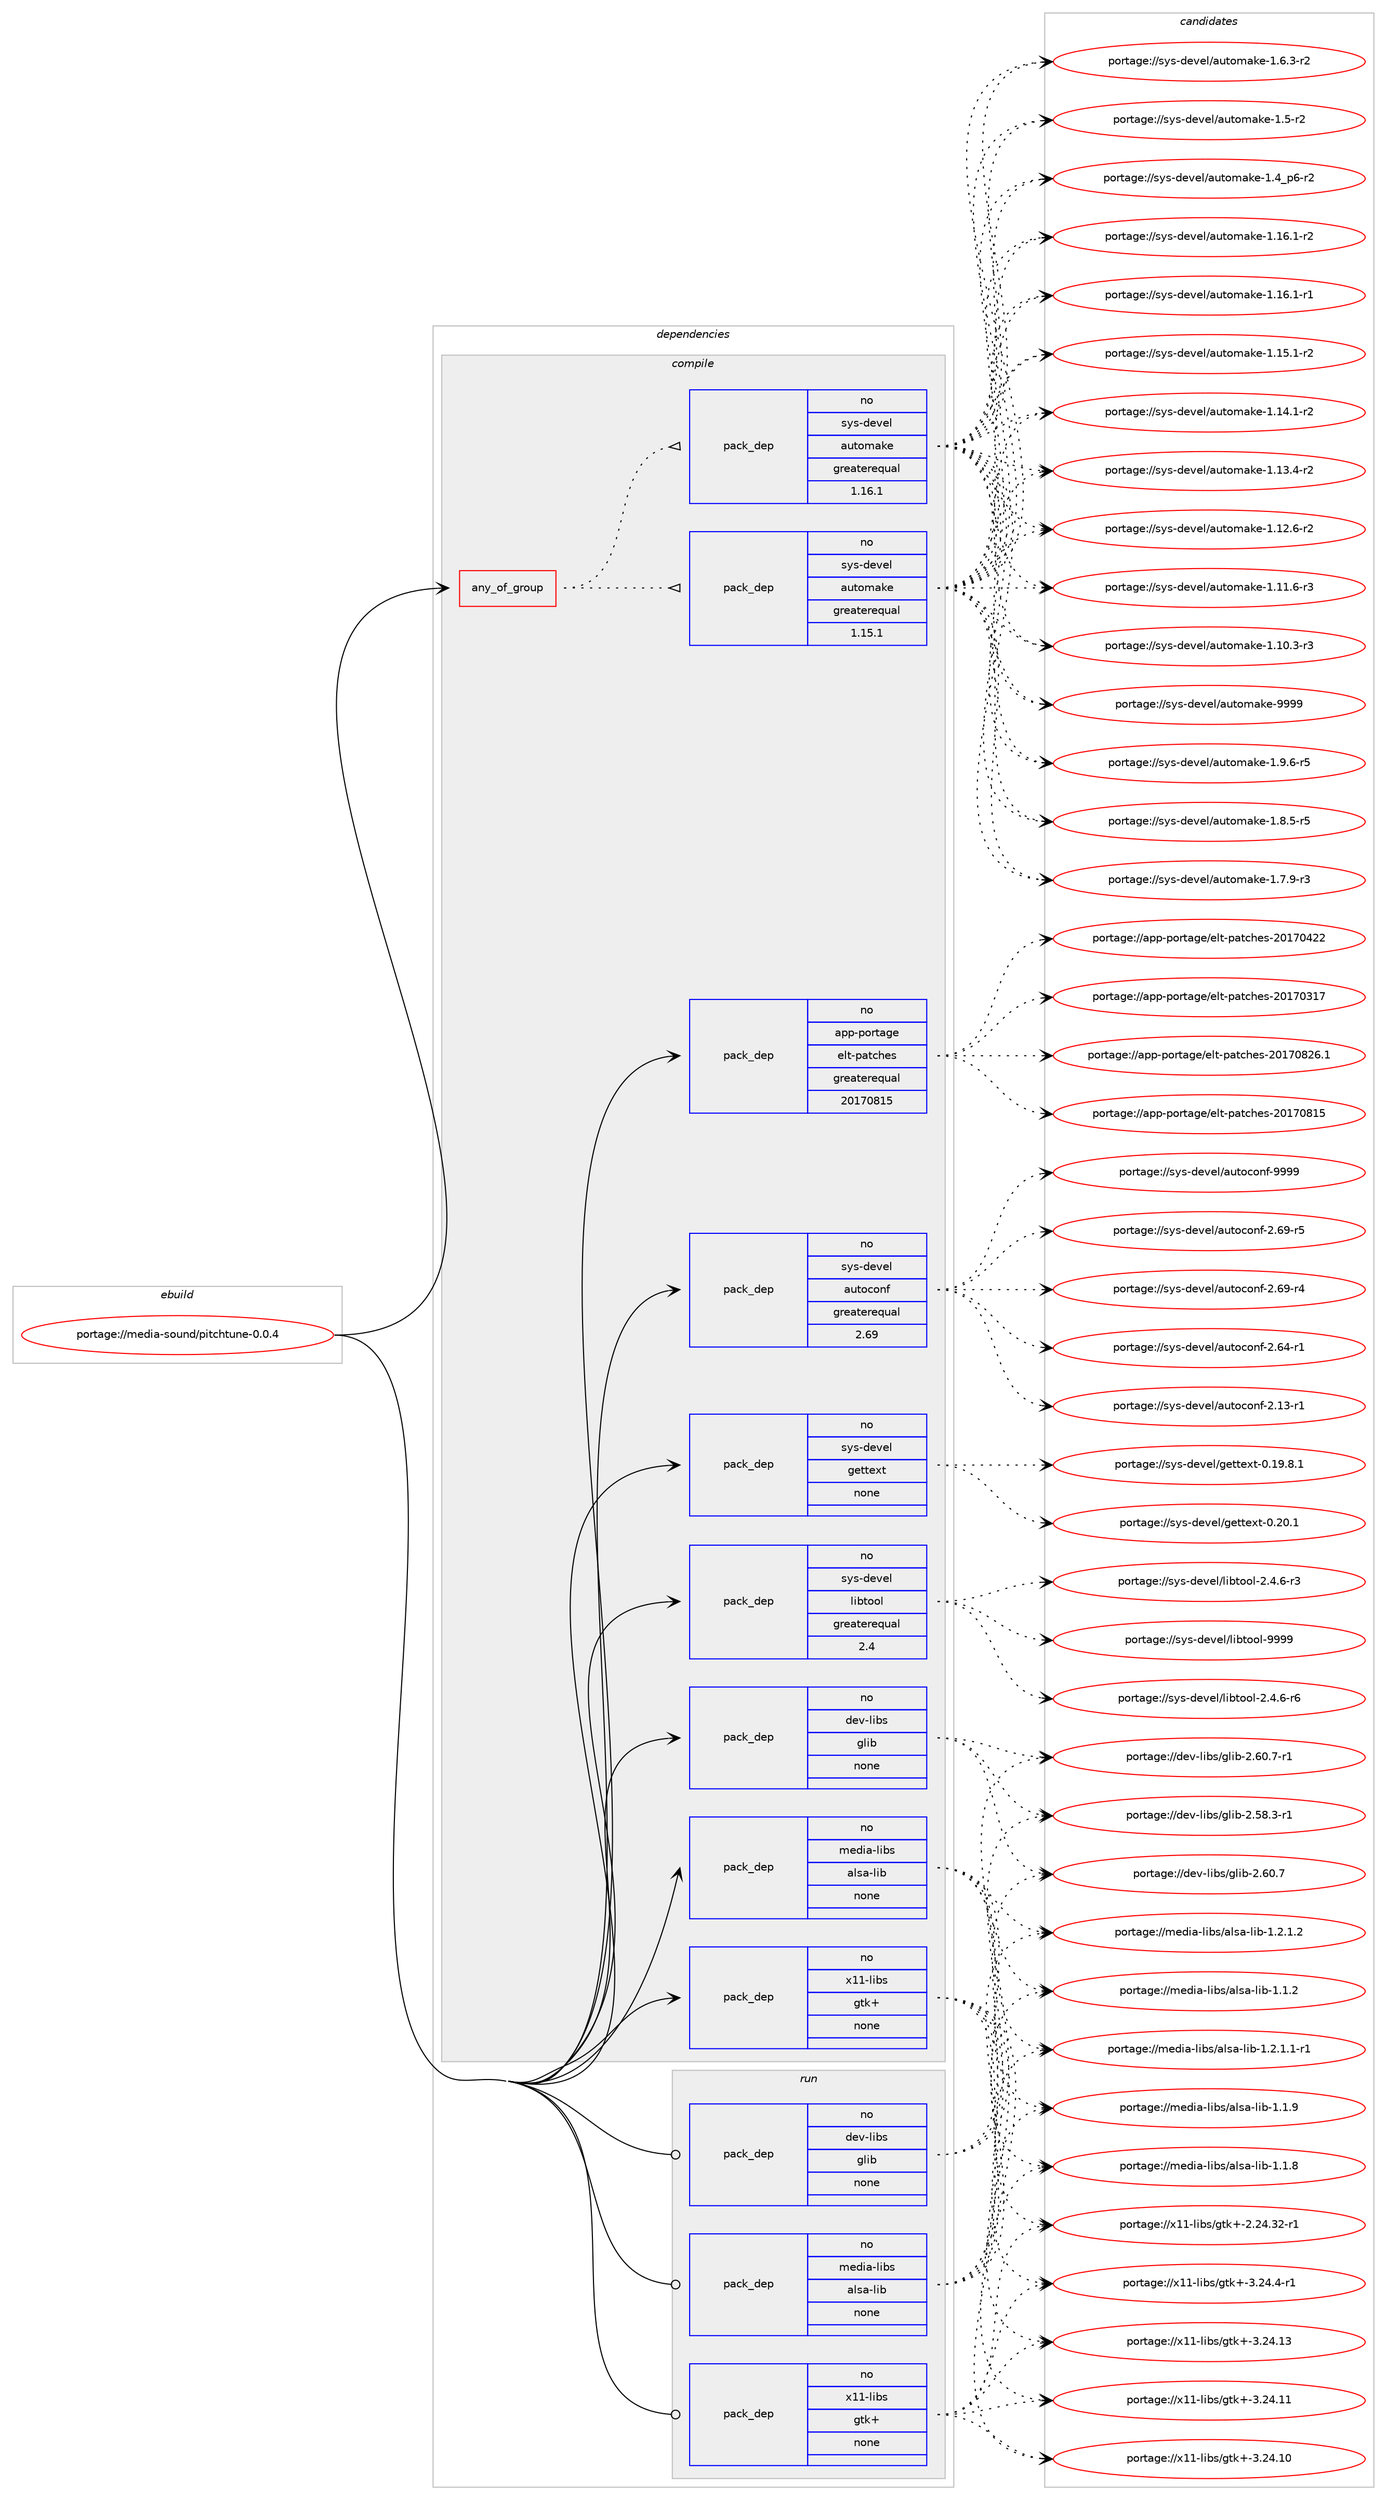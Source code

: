 digraph prolog {

# *************
# Graph options
# *************

newrank=true;
concentrate=true;
compound=true;
graph [rankdir=LR,fontname=Helvetica,fontsize=10,ranksep=1.5];#, ranksep=2.5, nodesep=0.2];
edge  [arrowhead=vee];
node  [fontname=Helvetica,fontsize=10];

# **********
# The ebuild
# **********

subgraph cluster_leftcol {
color=gray;
label=<<i>ebuild</i>>;
id [label="portage://media-sound/pitchtune-0.0.4", color=red, width=4, href="../media-sound/pitchtune-0.0.4.svg"];
}

# ****************
# The dependencies
# ****************

subgraph cluster_midcol {
color=gray;
label=<<i>dependencies</i>>;
subgraph cluster_compile {
fillcolor="#eeeeee";
style=filled;
label=<<i>compile</i>>;
subgraph any2760 {
dependency188315 [label=<<TABLE BORDER="0" CELLBORDER="1" CELLSPACING="0" CELLPADDING="4"><TR><TD CELLPADDING="10">any_of_group</TD></TR></TABLE>>, shape=none, color=red];subgraph pack142861 {
dependency188316 [label=<<TABLE BORDER="0" CELLBORDER="1" CELLSPACING="0" CELLPADDING="4" WIDTH="220"><TR><TD ROWSPAN="6" CELLPADDING="30">pack_dep</TD></TR><TR><TD WIDTH="110">no</TD></TR><TR><TD>sys-devel</TD></TR><TR><TD>automake</TD></TR><TR><TD>greaterequal</TD></TR><TR><TD>1.16.1</TD></TR></TABLE>>, shape=none, color=blue];
}
dependency188315:e -> dependency188316:w [weight=20,style="dotted",arrowhead="oinv"];
subgraph pack142862 {
dependency188317 [label=<<TABLE BORDER="0" CELLBORDER="1" CELLSPACING="0" CELLPADDING="4" WIDTH="220"><TR><TD ROWSPAN="6" CELLPADDING="30">pack_dep</TD></TR><TR><TD WIDTH="110">no</TD></TR><TR><TD>sys-devel</TD></TR><TR><TD>automake</TD></TR><TR><TD>greaterequal</TD></TR><TR><TD>1.15.1</TD></TR></TABLE>>, shape=none, color=blue];
}
dependency188315:e -> dependency188317:w [weight=20,style="dotted",arrowhead="oinv"];
}
id:e -> dependency188315:w [weight=20,style="solid",arrowhead="vee"];
subgraph pack142863 {
dependency188318 [label=<<TABLE BORDER="0" CELLBORDER="1" CELLSPACING="0" CELLPADDING="4" WIDTH="220"><TR><TD ROWSPAN="6" CELLPADDING="30">pack_dep</TD></TR><TR><TD WIDTH="110">no</TD></TR><TR><TD>app-portage</TD></TR><TR><TD>elt-patches</TD></TR><TR><TD>greaterequal</TD></TR><TR><TD>20170815</TD></TR></TABLE>>, shape=none, color=blue];
}
id:e -> dependency188318:w [weight=20,style="solid",arrowhead="vee"];
subgraph pack142864 {
dependency188319 [label=<<TABLE BORDER="0" CELLBORDER="1" CELLSPACING="0" CELLPADDING="4" WIDTH="220"><TR><TD ROWSPAN="6" CELLPADDING="30">pack_dep</TD></TR><TR><TD WIDTH="110">no</TD></TR><TR><TD>dev-libs</TD></TR><TR><TD>glib</TD></TR><TR><TD>none</TD></TR><TR><TD></TD></TR></TABLE>>, shape=none, color=blue];
}
id:e -> dependency188319:w [weight=20,style="solid",arrowhead="vee"];
subgraph pack142865 {
dependency188320 [label=<<TABLE BORDER="0" CELLBORDER="1" CELLSPACING="0" CELLPADDING="4" WIDTH="220"><TR><TD ROWSPAN="6" CELLPADDING="30">pack_dep</TD></TR><TR><TD WIDTH="110">no</TD></TR><TR><TD>media-libs</TD></TR><TR><TD>alsa-lib</TD></TR><TR><TD>none</TD></TR><TR><TD></TD></TR></TABLE>>, shape=none, color=blue];
}
id:e -> dependency188320:w [weight=20,style="solid",arrowhead="vee"];
subgraph pack142866 {
dependency188321 [label=<<TABLE BORDER="0" CELLBORDER="1" CELLSPACING="0" CELLPADDING="4" WIDTH="220"><TR><TD ROWSPAN="6" CELLPADDING="30">pack_dep</TD></TR><TR><TD WIDTH="110">no</TD></TR><TR><TD>sys-devel</TD></TR><TR><TD>autoconf</TD></TR><TR><TD>greaterequal</TD></TR><TR><TD>2.69</TD></TR></TABLE>>, shape=none, color=blue];
}
id:e -> dependency188321:w [weight=20,style="solid",arrowhead="vee"];
subgraph pack142867 {
dependency188322 [label=<<TABLE BORDER="0" CELLBORDER="1" CELLSPACING="0" CELLPADDING="4" WIDTH="220"><TR><TD ROWSPAN="6" CELLPADDING="30">pack_dep</TD></TR><TR><TD WIDTH="110">no</TD></TR><TR><TD>sys-devel</TD></TR><TR><TD>gettext</TD></TR><TR><TD>none</TD></TR><TR><TD></TD></TR></TABLE>>, shape=none, color=blue];
}
id:e -> dependency188322:w [weight=20,style="solid",arrowhead="vee"];
subgraph pack142868 {
dependency188323 [label=<<TABLE BORDER="0" CELLBORDER="1" CELLSPACING="0" CELLPADDING="4" WIDTH="220"><TR><TD ROWSPAN="6" CELLPADDING="30">pack_dep</TD></TR><TR><TD WIDTH="110">no</TD></TR><TR><TD>sys-devel</TD></TR><TR><TD>libtool</TD></TR><TR><TD>greaterequal</TD></TR><TR><TD>2.4</TD></TR></TABLE>>, shape=none, color=blue];
}
id:e -> dependency188323:w [weight=20,style="solid",arrowhead="vee"];
subgraph pack142869 {
dependency188324 [label=<<TABLE BORDER="0" CELLBORDER="1" CELLSPACING="0" CELLPADDING="4" WIDTH="220"><TR><TD ROWSPAN="6" CELLPADDING="30">pack_dep</TD></TR><TR><TD WIDTH="110">no</TD></TR><TR><TD>x11-libs</TD></TR><TR><TD>gtk+</TD></TR><TR><TD>none</TD></TR><TR><TD></TD></TR></TABLE>>, shape=none, color=blue];
}
id:e -> dependency188324:w [weight=20,style="solid",arrowhead="vee"];
}
subgraph cluster_compileandrun {
fillcolor="#eeeeee";
style=filled;
label=<<i>compile and run</i>>;
}
subgraph cluster_run {
fillcolor="#eeeeee";
style=filled;
label=<<i>run</i>>;
subgraph pack142870 {
dependency188325 [label=<<TABLE BORDER="0" CELLBORDER="1" CELLSPACING="0" CELLPADDING="4" WIDTH="220"><TR><TD ROWSPAN="6" CELLPADDING="30">pack_dep</TD></TR><TR><TD WIDTH="110">no</TD></TR><TR><TD>dev-libs</TD></TR><TR><TD>glib</TD></TR><TR><TD>none</TD></TR><TR><TD></TD></TR></TABLE>>, shape=none, color=blue];
}
id:e -> dependency188325:w [weight=20,style="solid",arrowhead="odot"];
subgraph pack142871 {
dependency188326 [label=<<TABLE BORDER="0" CELLBORDER="1" CELLSPACING="0" CELLPADDING="4" WIDTH="220"><TR><TD ROWSPAN="6" CELLPADDING="30">pack_dep</TD></TR><TR><TD WIDTH="110">no</TD></TR><TR><TD>media-libs</TD></TR><TR><TD>alsa-lib</TD></TR><TR><TD>none</TD></TR><TR><TD></TD></TR></TABLE>>, shape=none, color=blue];
}
id:e -> dependency188326:w [weight=20,style="solid",arrowhead="odot"];
subgraph pack142872 {
dependency188327 [label=<<TABLE BORDER="0" CELLBORDER="1" CELLSPACING="0" CELLPADDING="4" WIDTH="220"><TR><TD ROWSPAN="6" CELLPADDING="30">pack_dep</TD></TR><TR><TD WIDTH="110">no</TD></TR><TR><TD>x11-libs</TD></TR><TR><TD>gtk+</TD></TR><TR><TD>none</TD></TR><TR><TD></TD></TR></TABLE>>, shape=none, color=blue];
}
id:e -> dependency188327:w [weight=20,style="solid",arrowhead="odot"];
}
}

# **************
# The candidates
# **************

subgraph cluster_choices {
rank=same;
color=gray;
label=<<i>candidates</i>>;

subgraph choice142861 {
color=black;
nodesep=1;
choice115121115451001011181011084797117116111109971071014557575757 [label="portage://sys-devel/automake-9999", color=red, width=4,href="../sys-devel/automake-9999.svg"];
choice115121115451001011181011084797117116111109971071014549465746544511453 [label="portage://sys-devel/automake-1.9.6-r5", color=red, width=4,href="../sys-devel/automake-1.9.6-r5.svg"];
choice115121115451001011181011084797117116111109971071014549465646534511453 [label="portage://sys-devel/automake-1.8.5-r5", color=red, width=4,href="../sys-devel/automake-1.8.5-r5.svg"];
choice115121115451001011181011084797117116111109971071014549465546574511451 [label="portage://sys-devel/automake-1.7.9-r3", color=red, width=4,href="../sys-devel/automake-1.7.9-r3.svg"];
choice115121115451001011181011084797117116111109971071014549465446514511450 [label="portage://sys-devel/automake-1.6.3-r2", color=red, width=4,href="../sys-devel/automake-1.6.3-r2.svg"];
choice11512111545100101118101108479711711611110997107101454946534511450 [label="portage://sys-devel/automake-1.5-r2", color=red, width=4,href="../sys-devel/automake-1.5-r2.svg"];
choice115121115451001011181011084797117116111109971071014549465295112544511450 [label="portage://sys-devel/automake-1.4_p6-r2", color=red, width=4,href="../sys-devel/automake-1.4_p6-r2.svg"];
choice11512111545100101118101108479711711611110997107101454946495446494511450 [label="portage://sys-devel/automake-1.16.1-r2", color=red, width=4,href="../sys-devel/automake-1.16.1-r2.svg"];
choice11512111545100101118101108479711711611110997107101454946495446494511449 [label="portage://sys-devel/automake-1.16.1-r1", color=red, width=4,href="../sys-devel/automake-1.16.1-r1.svg"];
choice11512111545100101118101108479711711611110997107101454946495346494511450 [label="portage://sys-devel/automake-1.15.1-r2", color=red, width=4,href="../sys-devel/automake-1.15.1-r2.svg"];
choice11512111545100101118101108479711711611110997107101454946495246494511450 [label="portage://sys-devel/automake-1.14.1-r2", color=red, width=4,href="../sys-devel/automake-1.14.1-r2.svg"];
choice11512111545100101118101108479711711611110997107101454946495146524511450 [label="portage://sys-devel/automake-1.13.4-r2", color=red, width=4,href="../sys-devel/automake-1.13.4-r2.svg"];
choice11512111545100101118101108479711711611110997107101454946495046544511450 [label="portage://sys-devel/automake-1.12.6-r2", color=red, width=4,href="../sys-devel/automake-1.12.6-r2.svg"];
choice11512111545100101118101108479711711611110997107101454946494946544511451 [label="portage://sys-devel/automake-1.11.6-r3", color=red, width=4,href="../sys-devel/automake-1.11.6-r3.svg"];
choice11512111545100101118101108479711711611110997107101454946494846514511451 [label="portage://sys-devel/automake-1.10.3-r3", color=red, width=4,href="../sys-devel/automake-1.10.3-r3.svg"];
dependency188316:e -> choice115121115451001011181011084797117116111109971071014557575757:w [style=dotted,weight="100"];
dependency188316:e -> choice115121115451001011181011084797117116111109971071014549465746544511453:w [style=dotted,weight="100"];
dependency188316:e -> choice115121115451001011181011084797117116111109971071014549465646534511453:w [style=dotted,weight="100"];
dependency188316:e -> choice115121115451001011181011084797117116111109971071014549465546574511451:w [style=dotted,weight="100"];
dependency188316:e -> choice115121115451001011181011084797117116111109971071014549465446514511450:w [style=dotted,weight="100"];
dependency188316:e -> choice11512111545100101118101108479711711611110997107101454946534511450:w [style=dotted,weight="100"];
dependency188316:e -> choice115121115451001011181011084797117116111109971071014549465295112544511450:w [style=dotted,weight="100"];
dependency188316:e -> choice11512111545100101118101108479711711611110997107101454946495446494511450:w [style=dotted,weight="100"];
dependency188316:e -> choice11512111545100101118101108479711711611110997107101454946495446494511449:w [style=dotted,weight="100"];
dependency188316:e -> choice11512111545100101118101108479711711611110997107101454946495346494511450:w [style=dotted,weight="100"];
dependency188316:e -> choice11512111545100101118101108479711711611110997107101454946495246494511450:w [style=dotted,weight="100"];
dependency188316:e -> choice11512111545100101118101108479711711611110997107101454946495146524511450:w [style=dotted,weight="100"];
dependency188316:e -> choice11512111545100101118101108479711711611110997107101454946495046544511450:w [style=dotted,weight="100"];
dependency188316:e -> choice11512111545100101118101108479711711611110997107101454946494946544511451:w [style=dotted,weight="100"];
dependency188316:e -> choice11512111545100101118101108479711711611110997107101454946494846514511451:w [style=dotted,weight="100"];
}
subgraph choice142862 {
color=black;
nodesep=1;
choice115121115451001011181011084797117116111109971071014557575757 [label="portage://sys-devel/automake-9999", color=red, width=4,href="../sys-devel/automake-9999.svg"];
choice115121115451001011181011084797117116111109971071014549465746544511453 [label="portage://sys-devel/automake-1.9.6-r5", color=red, width=4,href="../sys-devel/automake-1.9.6-r5.svg"];
choice115121115451001011181011084797117116111109971071014549465646534511453 [label="portage://sys-devel/automake-1.8.5-r5", color=red, width=4,href="../sys-devel/automake-1.8.5-r5.svg"];
choice115121115451001011181011084797117116111109971071014549465546574511451 [label="portage://sys-devel/automake-1.7.9-r3", color=red, width=4,href="../sys-devel/automake-1.7.9-r3.svg"];
choice115121115451001011181011084797117116111109971071014549465446514511450 [label="portage://sys-devel/automake-1.6.3-r2", color=red, width=4,href="../sys-devel/automake-1.6.3-r2.svg"];
choice11512111545100101118101108479711711611110997107101454946534511450 [label="portage://sys-devel/automake-1.5-r2", color=red, width=4,href="../sys-devel/automake-1.5-r2.svg"];
choice115121115451001011181011084797117116111109971071014549465295112544511450 [label="portage://sys-devel/automake-1.4_p6-r2", color=red, width=4,href="../sys-devel/automake-1.4_p6-r2.svg"];
choice11512111545100101118101108479711711611110997107101454946495446494511450 [label="portage://sys-devel/automake-1.16.1-r2", color=red, width=4,href="../sys-devel/automake-1.16.1-r2.svg"];
choice11512111545100101118101108479711711611110997107101454946495446494511449 [label="portage://sys-devel/automake-1.16.1-r1", color=red, width=4,href="../sys-devel/automake-1.16.1-r1.svg"];
choice11512111545100101118101108479711711611110997107101454946495346494511450 [label="portage://sys-devel/automake-1.15.1-r2", color=red, width=4,href="../sys-devel/automake-1.15.1-r2.svg"];
choice11512111545100101118101108479711711611110997107101454946495246494511450 [label="portage://sys-devel/automake-1.14.1-r2", color=red, width=4,href="../sys-devel/automake-1.14.1-r2.svg"];
choice11512111545100101118101108479711711611110997107101454946495146524511450 [label="portage://sys-devel/automake-1.13.4-r2", color=red, width=4,href="../sys-devel/automake-1.13.4-r2.svg"];
choice11512111545100101118101108479711711611110997107101454946495046544511450 [label="portage://sys-devel/automake-1.12.6-r2", color=red, width=4,href="../sys-devel/automake-1.12.6-r2.svg"];
choice11512111545100101118101108479711711611110997107101454946494946544511451 [label="portage://sys-devel/automake-1.11.6-r3", color=red, width=4,href="../sys-devel/automake-1.11.6-r3.svg"];
choice11512111545100101118101108479711711611110997107101454946494846514511451 [label="portage://sys-devel/automake-1.10.3-r3", color=red, width=4,href="../sys-devel/automake-1.10.3-r3.svg"];
dependency188317:e -> choice115121115451001011181011084797117116111109971071014557575757:w [style=dotted,weight="100"];
dependency188317:e -> choice115121115451001011181011084797117116111109971071014549465746544511453:w [style=dotted,weight="100"];
dependency188317:e -> choice115121115451001011181011084797117116111109971071014549465646534511453:w [style=dotted,weight="100"];
dependency188317:e -> choice115121115451001011181011084797117116111109971071014549465546574511451:w [style=dotted,weight="100"];
dependency188317:e -> choice115121115451001011181011084797117116111109971071014549465446514511450:w [style=dotted,weight="100"];
dependency188317:e -> choice11512111545100101118101108479711711611110997107101454946534511450:w [style=dotted,weight="100"];
dependency188317:e -> choice115121115451001011181011084797117116111109971071014549465295112544511450:w [style=dotted,weight="100"];
dependency188317:e -> choice11512111545100101118101108479711711611110997107101454946495446494511450:w [style=dotted,weight="100"];
dependency188317:e -> choice11512111545100101118101108479711711611110997107101454946495446494511449:w [style=dotted,weight="100"];
dependency188317:e -> choice11512111545100101118101108479711711611110997107101454946495346494511450:w [style=dotted,weight="100"];
dependency188317:e -> choice11512111545100101118101108479711711611110997107101454946495246494511450:w [style=dotted,weight="100"];
dependency188317:e -> choice11512111545100101118101108479711711611110997107101454946495146524511450:w [style=dotted,weight="100"];
dependency188317:e -> choice11512111545100101118101108479711711611110997107101454946495046544511450:w [style=dotted,weight="100"];
dependency188317:e -> choice11512111545100101118101108479711711611110997107101454946494946544511451:w [style=dotted,weight="100"];
dependency188317:e -> choice11512111545100101118101108479711711611110997107101454946494846514511451:w [style=dotted,weight="100"];
}
subgraph choice142863 {
color=black;
nodesep=1;
choice971121124511211111411697103101471011081164511297116991041011154550484955485650544649 [label="portage://app-portage/elt-patches-20170826.1", color=red, width=4,href="../app-portage/elt-patches-20170826.1.svg"];
choice97112112451121111141169710310147101108116451129711699104101115455048495548564953 [label="portage://app-portage/elt-patches-20170815", color=red, width=4,href="../app-portage/elt-patches-20170815.svg"];
choice97112112451121111141169710310147101108116451129711699104101115455048495548525050 [label="portage://app-portage/elt-patches-20170422", color=red, width=4,href="../app-portage/elt-patches-20170422.svg"];
choice97112112451121111141169710310147101108116451129711699104101115455048495548514955 [label="portage://app-portage/elt-patches-20170317", color=red, width=4,href="../app-portage/elt-patches-20170317.svg"];
dependency188318:e -> choice971121124511211111411697103101471011081164511297116991041011154550484955485650544649:w [style=dotted,weight="100"];
dependency188318:e -> choice97112112451121111141169710310147101108116451129711699104101115455048495548564953:w [style=dotted,weight="100"];
dependency188318:e -> choice97112112451121111141169710310147101108116451129711699104101115455048495548525050:w [style=dotted,weight="100"];
dependency188318:e -> choice97112112451121111141169710310147101108116451129711699104101115455048495548514955:w [style=dotted,weight="100"];
}
subgraph choice142864 {
color=black;
nodesep=1;
choice10010111845108105981154710310810598455046544846554511449 [label="portage://dev-libs/glib-2.60.7-r1", color=red, width=4,href="../dev-libs/glib-2.60.7-r1.svg"];
choice1001011184510810598115471031081059845504654484655 [label="portage://dev-libs/glib-2.60.7", color=red, width=4,href="../dev-libs/glib-2.60.7.svg"];
choice10010111845108105981154710310810598455046535646514511449 [label="portage://dev-libs/glib-2.58.3-r1", color=red, width=4,href="../dev-libs/glib-2.58.3-r1.svg"];
dependency188319:e -> choice10010111845108105981154710310810598455046544846554511449:w [style=dotted,weight="100"];
dependency188319:e -> choice1001011184510810598115471031081059845504654484655:w [style=dotted,weight="100"];
dependency188319:e -> choice10010111845108105981154710310810598455046535646514511449:w [style=dotted,weight="100"];
}
subgraph choice142865 {
color=black;
nodesep=1;
choice10910110010597451081059811547971081159745108105984549465046494650 [label="portage://media-libs/alsa-lib-1.2.1.2", color=red, width=4,href="../media-libs/alsa-lib-1.2.1.2.svg"];
choice109101100105974510810598115479710811597451081059845494650464946494511449 [label="portage://media-libs/alsa-lib-1.2.1.1-r1", color=red, width=4,href="../media-libs/alsa-lib-1.2.1.1-r1.svg"];
choice1091011001059745108105981154797108115974510810598454946494657 [label="portage://media-libs/alsa-lib-1.1.9", color=red, width=4,href="../media-libs/alsa-lib-1.1.9.svg"];
choice1091011001059745108105981154797108115974510810598454946494656 [label="portage://media-libs/alsa-lib-1.1.8", color=red, width=4,href="../media-libs/alsa-lib-1.1.8.svg"];
choice1091011001059745108105981154797108115974510810598454946494650 [label="portage://media-libs/alsa-lib-1.1.2", color=red, width=4,href="../media-libs/alsa-lib-1.1.2.svg"];
dependency188320:e -> choice10910110010597451081059811547971081159745108105984549465046494650:w [style=dotted,weight="100"];
dependency188320:e -> choice109101100105974510810598115479710811597451081059845494650464946494511449:w [style=dotted,weight="100"];
dependency188320:e -> choice1091011001059745108105981154797108115974510810598454946494657:w [style=dotted,weight="100"];
dependency188320:e -> choice1091011001059745108105981154797108115974510810598454946494656:w [style=dotted,weight="100"];
dependency188320:e -> choice1091011001059745108105981154797108115974510810598454946494650:w [style=dotted,weight="100"];
}
subgraph choice142866 {
color=black;
nodesep=1;
choice115121115451001011181011084797117116111991111101024557575757 [label="portage://sys-devel/autoconf-9999", color=red, width=4,href="../sys-devel/autoconf-9999.svg"];
choice1151211154510010111810110847971171161119911111010245504654574511453 [label="portage://sys-devel/autoconf-2.69-r5", color=red, width=4,href="../sys-devel/autoconf-2.69-r5.svg"];
choice1151211154510010111810110847971171161119911111010245504654574511452 [label="portage://sys-devel/autoconf-2.69-r4", color=red, width=4,href="../sys-devel/autoconf-2.69-r4.svg"];
choice1151211154510010111810110847971171161119911111010245504654524511449 [label="portage://sys-devel/autoconf-2.64-r1", color=red, width=4,href="../sys-devel/autoconf-2.64-r1.svg"];
choice1151211154510010111810110847971171161119911111010245504649514511449 [label="portage://sys-devel/autoconf-2.13-r1", color=red, width=4,href="../sys-devel/autoconf-2.13-r1.svg"];
dependency188321:e -> choice115121115451001011181011084797117116111991111101024557575757:w [style=dotted,weight="100"];
dependency188321:e -> choice1151211154510010111810110847971171161119911111010245504654574511453:w [style=dotted,weight="100"];
dependency188321:e -> choice1151211154510010111810110847971171161119911111010245504654574511452:w [style=dotted,weight="100"];
dependency188321:e -> choice1151211154510010111810110847971171161119911111010245504654524511449:w [style=dotted,weight="100"];
dependency188321:e -> choice1151211154510010111810110847971171161119911111010245504649514511449:w [style=dotted,weight="100"];
}
subgraph choice142867 {
color=black;
nodesep=1;
choice115121115451001011181011084710310111611610112011645484650484649 [label="portage://sys-devel/gettext-0.20.1", color=red, width=4,href="../sys-devel/gettext-0.20.1.svg"];
choice1151211154510010111810110847103101116116101120116454846495746564649 [label="portage://sys-devel/gettext-0.19.8.1", color=red, width=4,href="../sys-devel/gettext-0.19.8.1.svg"];
dependency188322:e -> choice115121115451001011181011084710310111611610112011645484650484649:w [style=dotted,weight="100"];
dependency188322:e -> choice1151211154510010111810110847103101116116101120116454846495746564649:w [style=dotted,weight="100"];
}
subgraph choice142868 {
color=black;
nodesep=1;
choice1151211154510010111810110847108105981161111111084557575757 [label="portage://sys-devel/libtool-9999", color=red, width=4,href="../sys-devel/libtool-9999.svg"];
choice1151211154510010111810110847108105981161111111084550465246544511454 [label="portage://sys-devel/libtool-2.4.6-r6", color=red, width=4,href="../sys-devel/libtool-2.4.6-r6.svg"];
choice1151211154510010111810110847108105981161111111084550465246544511451 [label="portage://sys-devel/libtool-2.4.6-r3", color=red, width=4,href="../sys-devel/libtool-2.4.6-r3.svg"];
dependency188323:e -> choice1151211154510010111810110847108105981161111111084557575757:w [style=dotted,weight="100"];
dependency188323:e -> choice1151211154510010111810110847108105981161111111084550465246544511454:w [style=dotted,weight="100"];
dependency188323:e -> choice1151211154510010111810110847108105981161111111084550465246544511451:w [style=dotted,weight="100"];
}
subgraph choice142869 {
color=black;
nodesep=1;
choice120494945108105981154710311610743455146505246524511449 [label="portage://x11-libs/gtk+-3.24.4-r1", color=red, width=4,href="../x11-libs/gtk+-3.24.4-r1.svg"];
choice1204949451081059811547103116107434551465052464951 [label="portage://x11-libs/gtk+-3.24.13", color=red, width=4,href="../x11-libs/gtk+-3.24.13.svg"];
choice1204949451081059811547103116107434551465052464949 [label="portage://x11-libs/gtk+-3.24.11", color=red, width=4,href="../x11-libs/gtk+-3.24.11.svg"];
choice1204949451081059811547103116107434551465052464948 [label="portage://x11-libs/gtk+-3.24.10", color=red, width=4,href="../x11-libs/gtk+-3.24.10.svg"];
choice12049494510810598115471031161074345504650524651504511449 [label="portage://x11-libs/gtk+-2.24.32-r1", color=red, width=4,href="../x11-libs/gtk+-2.24.32-r1.svg"];
dependency188324:e -> choice120494945108105981154710311610743455146505246524511449:w [style=dotted,weight="100"];
dependency188324:e -> choice1204949451081059811547103116107434551465052464951:w [style=dotted,weight="100"];
dependency188324:e -> choice1204949451081059811547103116107434551465052464949:w [style=dotted,weight="100"];
dependency188324:e -> choice1204949451081059811547103116107434551465052464948:w [style=dotted,weight="100"];
dependency188324:e -> choice12049494510810598115471031161074345504650524651504511449:w [style=dotted,weight="100"];
}
subgraph choice142870 {
color=black;
nodesep=1;
choice10010111845108105981154710310810598455046544846554511449 [label="portage://dev-libs/glib-2.60.7-r1", color=red, width=4,href="../dev-libs/glib-2.60.7-r1.svg"];
choice1001011184510810598115471031081059845504654484655 [label="portage://dev-libs/glib-2.60.7", color=red, width=4,href="../dev-libs/glib-2.60.7.svg"];
choice10010111845108105981154710310810598455046535646514511449 [label="portage://dev-libs/glib-2.58.3-r1", color=red, width=4,href="../dev-libs/glib-2.58.3-r1.svg"];
dependency188325:e -> choice10010111845108105981154710310810598455046544846554511449:w [style=dotted,weight="100"];
dependency188325:e -> choice1001011184510810598115471031081059845504654484655:w [style=dotted,weight="100"];
dependency188325:e -> choice10010111845108105981154710310810598455046535646514511449:w [style=dotted,weight="100"];
}
subgraph choice142871 {
color=black;
nodesep=1;
choice10910110010597451081059811547971081159745108105984549465046494650 [label="portage://media-libs/alsa-lib-1.2.1.2", color=red, width=4,href="../media-libs/alsa-lib-1.2.1.2.svg"];
choice109101100105974510810598115479710811597451081059845494650464946494511449 [label="portage://media-libs/alsa-lib-1.2.1.1-r1", color=red, width=4,href="../media-libs/alsa-lib-1.2.1.1-r1.svg"];
choice1091011001059745108105981154797108115974510810598454946494657 [label="portage://media-libs/alsa-lib-1.1.9", color=red, width=4,href="../media-libs/alsa-lib-1.1.9.svg"];
choice1091011001059745108105981154797108115974510810598454946494656 [label="portage://media-libs/alsa-lib-1.1.8", color=red, width=4,href="../media-libs/alsa-lib-1.1.8.svg"];
choice1091011001059745108105981154797108115974510810598454946494650 [label="portage://media-libs/alsa-lib-1.1.2", color=red, width=4,href="../media-libs/alsa-lib-1.1.2.svg"];
dependency188326:e -> choice10910110010597451081059811547971081159745108105984549465046494650:w [style=dotted,weight="100"];
dependency188326:e -> choice109101100105974510810598115479710811597451081059845494650464946494511449:w [style=dotted,weight="100"];
dependency188326:e -> choice1091011001059745108105981154797108115974510810598454946494657:w [style=dotted,weight="100"];
dependency188326:e -> choice1091011001059745108105981154797108115974510810598454946494656:w [style=dotted,weight="100"];
dependency188326:e -> choice1091011001059745108105981154797108115974510810598454946494650:w [style=dotted,weight="100"];
}
subgraph choice142872 {
color=black;
nodesep=1;
choice120494945108105981154710311610743455146505246524511449 [label="portage://x11-libs/gtk+-3.24.4-r1", color=red, width=4,href="../x11-libs/gtk+-3.24.4-r1.svg"];
choice1204949451081059811547103116107434551465052464951 [label="portage://x11-libs/gtk+-3.24.13", color=red, width=4,href="../x11-libs/gtk+-3.24.13.svg"];
choice1204949451081059811547103116107434551465052464949 [label="portage://x11-libs/gtk+-3.24.11", color=red, width=4,href="../x11-libs/gtk+-3.24.11.svg"];
choice1204949451081059811547103116107434551465052464948 [label="portage://x11-libs/gtk+-3.24.10", color=red, width=4,href="../x11-libs/gtk+-3.24.10.svg"];
choice12049494510810598115471031161074345504650524651504511449 [label="portage://x11-libs/gtk+-2.24.32-r1", color=red, width=4,href="../x11-libs/gtk+-2.24.32-r1.svg"];
dependency188327:e -> choice120494945108105981154710311610743455146505246524511449:w [style=dotted,weight="100"];
dependency188327:e -> choice1204949451081059811547103116107434551465052464951:w [style=dotted,weight="100"];
dependency188327:e -> choice1204949451081059811547103116107434551465052464949:w [style=dotted,weight="100"];
dependency188327:e -> choice1204949451081059811547103116107434551465052464948:w [style=dotted,weight="100"];
dependency188327:e -> choice12049494510810598115471031161074345504650524651504511449:w [style=dotted,weight="100"];
}
}

}
